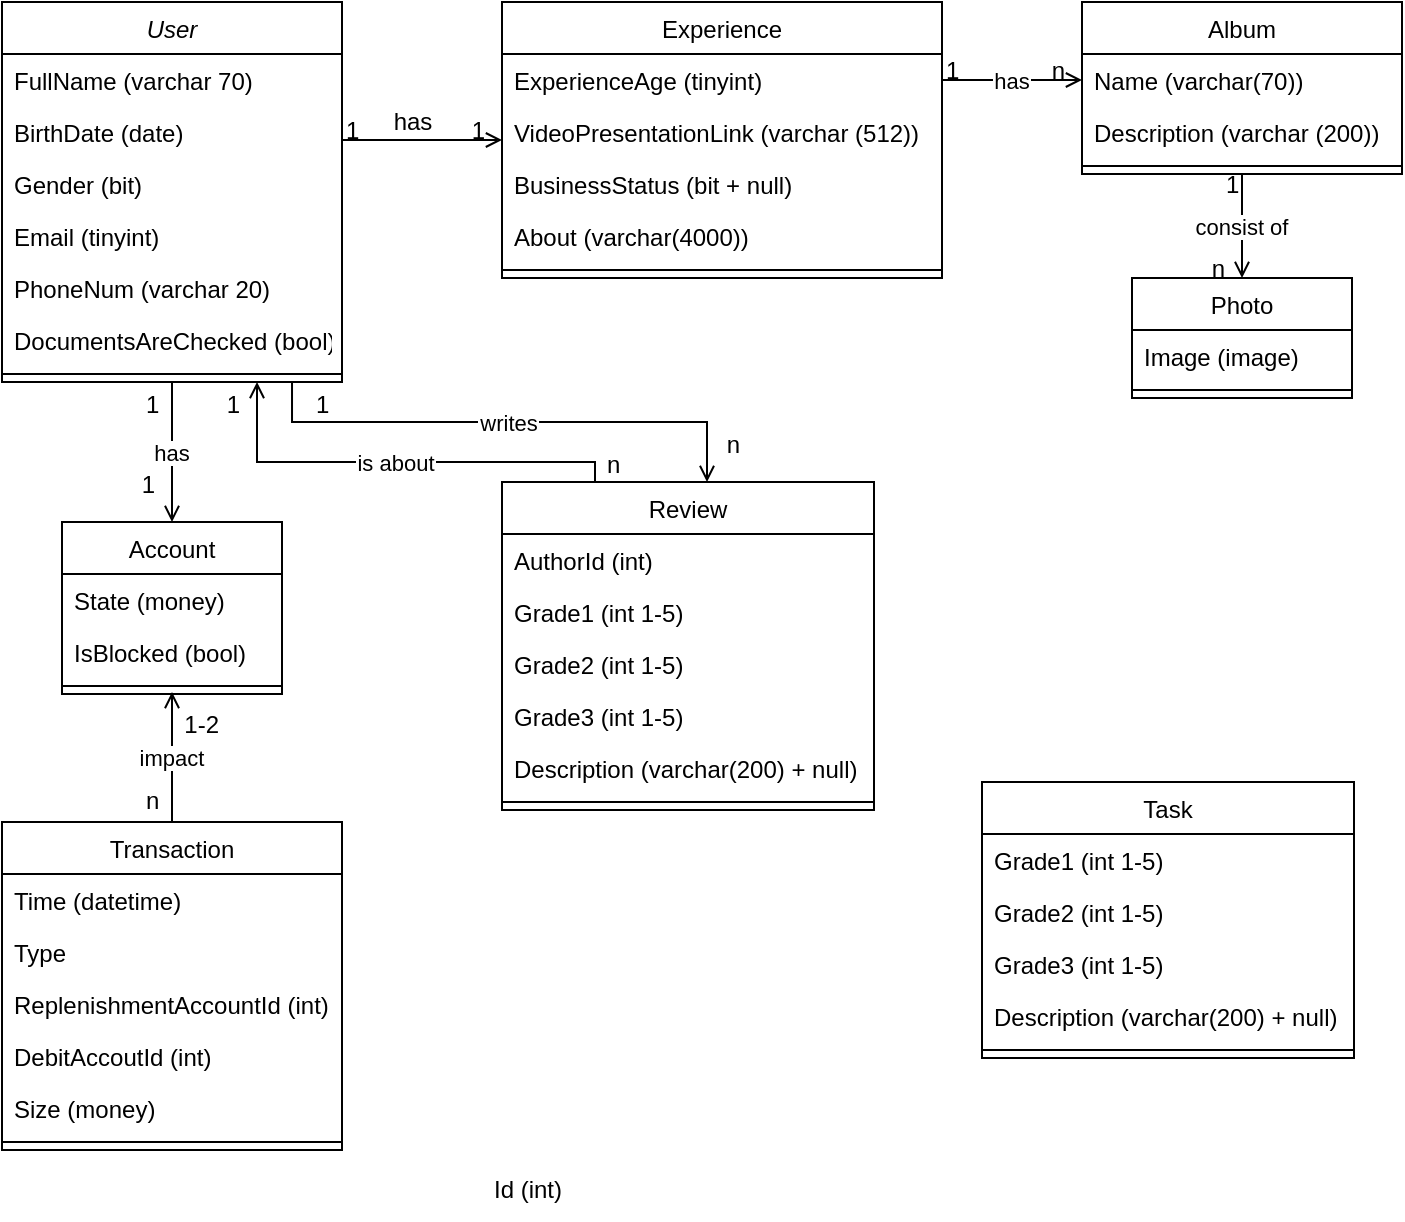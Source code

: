 <mxfile version="20.4.1" type="github">
  <diagram id="C5RBs43oDa-KdzZeNtuy" name="Page-1">
    <mxGraphModel dx="709" dy="773" grid="1" gridSize="10" guides="1" tooltips="1" connect="1" arrows="1" fold="1" page="1" pageScale="1" pageWidth="827" pageHeight="1169" math="0" shadow="0">
      <root>
        <mxCell id="WIyWlLk6GJQsqaUBKTNV-0" />
        <mxCell id="WIyWlLk6GJQsqaUBKTNV-1" parent="WIyWlLk6GJQsqaUBKTNV-0" />
        <mxCell id="zkfFHV4jXpPFQw0GAbJ--0" value="User" style="swimlane;fontStyle=2;align=center;verticalAlign=top;childLayout=stackLayout;horizontal=1;startSize=26;horizontalStack=0;resizeParent=1;resizeLast=0;collapsible=1;marginBottom=0;rounded=0;shadow=0;strokeWidth=1;" parent="WIyWlLk6GJQsqaUBKTNV-1" vertex="1">
          <mxGeometry x="30" y="20" width="170" height="190" as="geometry">
            <mxRectangle x="230" y="140" width="160" height="26" as="alternateBounds" />
          </mxGeometry>
        </mxCell>
        <mxCell id="zkfFHV4jXpPFQw0GAbJ--1" value="FullName (varchar 70)" style="text;align=left;verticalAlign=top;spacingLeft=4;spacingRight=4;overflow=hidden;rotatable=0;points=[[0,0.5],[1,0.5]];portConstraint=eastwest;" parent="zkfFHV4jXpPFQw0GAbJ--0" vertex="1">
          <mxGeometry y="26" width="170" height="26" as="geometry" />
        </mxCell>
        <mxCell id="zkfFHV4jXpPFQw0GAbJ--2" value="BirthDate (date)" style="text;align=left;verticalAlign=top;spacingLeft=4;spacingRight=4;overflow=hidden;rotatable=0;points=[[0,0.5],[1,0.5]];portConstraint=eastwest;rounded=0;shadow=0;html=0;" parent="zkfFHV4jXpPFQw0GAbJ--0" vertex="1">
          <mxGeometry y="52" width="170" height="26" as="geometry" />
        </mxCell>
        <mxCell id="9b4lhwUTX39YM-FcfUFE-1" value="Gender (bit)" style="text;align=left;verticalAlign=top;spacingLeft=4;spacingRight=4;overflow=hidden;rotatable=0;points=[[0,0.5],[1,0.5]];portConstraint=eastwest;" vertex="1" parent="zkfFHV4jXpPFQw0GAbJ--0">
          <mxGeometry y="78" width="170" height="26" as="geometry" />
        </mxCell>
        <mxCell id="9b4lhwUTX39YM-FcfUFE-3" value="Email (tinyint)" style="text;align=left;verticalAlign=top;spacingLeft=4;spacingRight=4;overflow=hidden;rotatable=0;points=[[0,0.5],[1,0.5]];portConstraint=eastwest;" vertex="1" parent="zkfFHV4jXpPFQw0GAbJ--0">
          <mxGeometry y="104" width="170" height="26" as="geometry" />
        </mxCell>
        <mxCell id="9b4lhwUTX39YM-FcfUFE-2" value="PhoneNum (varchar 20)" style="text;align=left;verticalAlign=top;spacingLeft=4;spacingRight=4;overflow=hidden;rotatable=0;points=[[0,0.5],[1,0.5]];portConstraint=eastwest;" vertex="1" parent="zkfFHV4jXpPFQw0GAbJ--0">
          <mxGeometry y="130" width="170" height="26" as="geometry" />
        </mxCell>
        <mxCell id="9b4lhwUTX39YM-FcfUFE-0" value="DocumentsAreChecked (bool)" style="text;align=left;verticalAlign=top;spacingLeft=4;spacingRight=4;overflow=hidden;rotatable=0;points=[[0,0.5],[1,0.5]];portConstraint=eastwest;" vertex="1" parent="zkfFHV4jXpPFQw0GAbJ--0">
          <mxGeometry y="156" width="170" height="26" as="geometry" />
        </mxCell>
        <mxCell id="zkfFHV4jXpPFQw0GAbJ--4" value="" style="line;html=1;strokeWidth=1;align=left;verticalAlign=middle;spacingTop=-1;spacingLeft=3;spacingRight=3;rotatable=0;labelPosition=right;points=[];portConstraint=eastwest;" parent="zkfFHV4jXpPFQw0GAbJ--0" vertex="1">
          <mxGeometry y="182" width="170" height="8" as="geometry" />
        </mxCell>
        <mxCell id="zkfFHV4jXpPFQw0GAbJ--17" value="Experience" style="swimlane;fontStyle=0;align=center;verticalAlign=top;childLayout=stackLayout;horizontal=1;startSize=26;horizontalStack=0;resizeParent=1;resizeLast=0;collapsible=1;marginBottom=0;rounded=0;shadow=0;strokeWidth=1;" parent="WIyWlLk6GJQsqaUBKTNV-1" vertex="1">
          <mxGeometry x="280" y="20" width="220" height="138" as="geometry">
            <mxRectangle x="550" y="140" width="160" height="26" as="alternateBounds" />
          </mxGeometry>
        </mxCell>
        <mxCell id="zkfFHV4jXpPFQw0GAbJ--18" value="ExperienceAge (tinyint)" style="text;align=left;verticalAlign=top;spacingLeft=4;spacingRight=4;overflow=hidden;rotatable=0;points=[[0,0.5],[1,0.5]];portConstraint=eastwest;" parent="zkfFHV4jXpPFQw0GAbJ--17" vertex="1">
          <mxGeometry y="26" width="220" height="26" as="geometry" />
        </mxCell>
        <mxCell id="zkfFHV4jXpPFQw0GAbJ--19" value="VideoPresentationLink (varchar (512))" style="text;align=left;verticalAlign=top;spacingLeft=4;spacingRight=4;overflow=hidden;rotatable=0;points=[[0,0.5],[1,0.5]];portConstraint=eastwest;rounded=0;shadow=0;html=0;" parent="zkfFHV4jXpPFQw0GAbJ--17" vertex="1">
          <mxGeometry y="52" width="220" height="26" as="geometry" />
        </mxCell>
        <mxCell id="zkfFHV4jXpPFQw0GAbJ--20" value="BusinessStatus (bit + null)" style="text;align=left;verticalAlign=top;spacingLeft=4;spacingRight=4;overflow=hidden;rotatable=0;points=[[0,0.5],[1,0.5]];portConstraint=eastwest;rounded=0;shadow=0;html=0;" parent="zkfFHV4jXpPFQw0GAbJ--17" vertex="1">
          <mxGeometry y="78" width="220" height="26" as="geometry" />
        </mxCell>
        <mxCell id="zkfFHV4jXpPFQw0GAbJ--21" value="About (varchar(4000))" style="text;align=left;verticalAlign=top;spacingLeft=4;spacingRight=4;overflow=hidden;rotatable=0;points=[[0,0.5],[1,0.5]];portConstraint=eastwest;rounded=0;shadow=0;html=0;" parent="zkfFHV4jXpPFQw0GAbJ--17" vertex="1">
          <mxGeometry y="104" width="220" height="26" as="geometry" />
        </mxCell>
        <mxCell id="zkfFHV4jXpPFQw0GAbJ--23" value="" style="line;html=1;strokeWidth=1;align=left;verticalAlign=middle;spacingTop=-1;spacingLeft=3;spacingRight=3;rotatable=0;labelPosition=right;points=[];portConstraint=eastwest;" parent="zkfFHV4jXpPFQw0GAbJ--17" vertex="1">
          <mxGeometry y="130" width="220" height="8" as="geometry" />
        </mxCell>
        <mxCell id="zkfFHV4jXpPFQw0GAbJ--26" value="" style="endArrow=open;shadow=0;strokeWidth=1;rounded=0;endFill=1;edgeStyle=elbowEdgeStyle;elbow=vertical;" parent="WIyWlLk6GJQsqaUBKTNV-1" source="zkfFHV4jXpPFQw0GAbJ--0" target="zkfFHV4jXpPFQw0GAbJ--17" edge="1">
          <mxGeometry x="0.5" y="41" relative="1" as="geometry">
            <mxPoint x="380" y="192" as="sourcePoint" />
            <mxPoint x="540" y="192" as="targetPoint" />
            <mxPoint x="-40" y="32" as="offset" />
          </mxGeometry>
        </mxCell>
        <mxCell id="zkfFHV4jXpPFQw0GAbJ--27" value="1" style="resizable=0;align=left;verticalAlign=bottom;labelBackgroundColor=none;fontSize=12;" parent="zkfFHV4jXpPFQw0GAbJ--26" connectable="0" vertex="1">
          <mxGeometry x="-1" relative="1" as="geometry">
            <mxPoint y="4" as="offset" />
          </mxGeometry>
        </mxCell>
        <mxCell id="zkfFHV4jXpPFQw0GAbJ--28" value="1" style="resizable=0;align=right;verticalAlign=bottom;labelBackgroundColor=none;fontSize=12;" parent="zkfFHV4jXpPFQw0GAbJ--26" connectable="0" vertex="1">
          <mxGeometry x="1" relative="1" as="geometry">
            <mxPoint x="-7" y="4" as="offset" />
          </mxGeometry>
        </mxCell>
        <mxCell id="zkfFHV4jXpPFQw0GAbJ--29" value="has" style="text;html=1;resizable=0;points=[];;align=center;verticalAlign=middle;labelBackgroundColor=none;rounded=0;shadow=0;strokeWidth=1;fontSize=12;" parent="zkfFHV4jXpPFQw0GAbJ--26" vertex="1" connectable="0">
          <mxGeometry x="0.5" y="49" relative="1" as="geometry">
            <mxPoint x="-25" y="40" as="offset" />
          </mxGeometry>
        </mxCell>
        <mxCell id="9b4lhwUTX39YM-FcfUFE-4" value="Account" style="swimlane;fontStyle=0;align=center;verticalAlign=top;childLayout=stackLayout;horizontal=1;startSize=26;horizontalStack=0;resizeParent=1;resizeLast=0;collapsible=1;marginBottom=0;rounded=0;shadow=0;strokeWidth=1;" vertex="1" parent="WIyWlLk6GJQsqaUBKTNV-1">
          <mxGeometry x="60" y="280" width="110" height="86" as="geometry">
            <mxRectangle x="550" y="140" width="160" height="26" as="alternateBounds" />
          </mxGeometry>
        </mxCell>
        <mxCell id="9b4lhwUTX39YM-FcfUFE-5" value="State (money)" style="text;align=left;verticalAlign=top;spacingLeft=4;spacingRight=4;overflow=hidden;rotatable=0;points=[[0,0.5],[1,0.5]];portConstraint=eastwest;" vertex="1" parent="9b4lhwUTX39YM-FcfUFE-4">
          <mxGeometry y="26" width="110" height="26" as="geometry" />
        </mxCell>
        <mxCell id="9b4lhwUTX39YM-FcfUFE-6" value="IsBlocked (bool)" style="text;align=left;verticalAlign=top;spacingLeft=4;spacingRight=4;overflow=hidden;rotatable=0;points=[[0,0.5],[1,0.5]];portConstraint=eastwest;rounded=0;shadow=0;html=0;" vertex="1" parent="9b4lhwUTX39YM-FcfUFE-4">
          <mxGeometry y="52" width="110" height="26" as="geometry" />
        </mxCell>
        <mxCell id="9b4lhwUTX39YM-FcfUFE-9" value="" style="line;html=1;strokeWidth=1;align=left;verticalAlign=middle;spacingTop=-1;spacingLeft=3;spacingRight=3;rotatable=0;labelPosition=right;points=[];portConstraint=eastwest;" vertex="1" parent="9b4lhwUTX39YM-FcfUFE-4">
          <mxGeometry y="78" width="110" height="8" as="geometry" />
        </mxCell>
        <mxCell id="9b4lhwUTX39YM-FcfUFE-10" value="Transaction" style="swimlane;fontStyle=0;align=center;verticalAlign=top;childLayout=stackLayout;horizontal=1;startSize=26;horizontalStack=0;resizeParent=1;resizeLast=0;collapsible=1;marginBottom=0;rounded=0;shadow=0;strokeWidth=1;" vertex="1" parent="WIyWlLk6GJQsqaUBKTNV-1">
          <mxGeometry x="30" y="430" width="170" height="164" as="geometry">
            <mxRectangle x="550" y="140" width="160" height="26" as="alternateBounds" />
          </mxGeometry>
        </mxCell>
        <mxCell id="9b4lhwUTX39YM-FcfUFE-11" value="Time (datetime)" style="text;align=left;verticalAlign=top;spacingLeft=4;spacingRight=4;overflow=hidden;rotatable=0;points=[[0,0.5],[1,0.5]];portConstraint=eastwest;" vertex="1" parent="9b4lhwUTX39YM-FcfUFE-10">
          <mxGeometry y="26" width="170" height="26" as="geometry" />
        </mxCell>
        <mxCell id="9b4lhwUTX39YM-FcfUFE-12" value="Type" style="text;align=left;verticalAlign=top;spacingLeft=4;spacingRight=4;overflow=hidden;rotatable=0;points=[[0,0.5],[1,0.5]];portConstraint=eastwest;rounded=0;shadow=0;html=0;" vertex="1" parent="9b4lhwUTX39YM-FcfUFE-10">
          <mxGeometry y="52" width="170" height="26" as="geometry" />
        </mxCell>
        <mxCell id="9b4lhwUTX39YM-FcfUFE-16" value="ReplenishmentAccountId (int)" style="text;align=left;verticalAlign=top;spacingLeft=4;spacingRight=4;overflow=hidden;rotatable=0;points=[[0,0.5],[1,0.5]];portConstraint=eastwest;" vertex="1" parent="9b4lhwUTX39YM-FcfUFE-10">
          <mxGeometry y="78" width="170" height="26" as="geometry" />
        </mxCell>
        <mxCell id="9b4lhwUTX39YM-FcfUFE-15" value="DebitAccoutId (int)" style="text;align=left;verticalAlign=top;spacingLeft=4;spacingRight=4;overflow=hidden;rotatable=0;points=[[0,0.5],[1,0.5]];portConstraint=eastwest;" vertex="1" parent="9b4lhwUTX39YM-FcfUFE-10">
          <mxGeometry y="104" width="170" height="26" as="geometry" />
        </mxCell>
        <mxCell id="9b4lhwUTX39YM-FcfUFE-14" value="Size (money)" style="text;align=left;verticalAlign=top;spacingLeft=4;spacingRight=4;overflow=hidden;rotatable=0;points=[[0,0.5],[1,0.5]];portConstraint=eastwest;" vertex="1" parent="9b4lhwUTX39YM-FcfUFE-10">
          <mxGeometry y="130" width="170" height="26" as="geometry" />
        </mxCell>
        <mxCell id="9b4lhwUTX39YM-FcfUFE-13" value="" style="line;html=1;strokeWidth=1;align=left;verticalAlign=middle;spacingTop=-1;spacingLeft=3;spacingRight=3;rotatable=0;labelPosition=right;points=[];portConstraint=eastwest;" vertex="1" parent="9b4lhwUTX39YM-FcfUFE-10">
          <mxGeometry y="156" width="170" height="8" as="geometry" />
        </mxCell>
        <mxCell id="9b4lhwUTX39YM-FcfUFE-17" value="Id (int)" style="text;align=left;verticalAlign=top;spacingLeft=4;spacingRight=4;overflow=hidden;rotatable=0;points=[[0,0.5],[1,0.5]];portConstraint=eastwest;" vertex="1" parent="WIyWlLk6GJQsqaUBKTNV-1">
          <mxGeometry x="270" y="600" width="170" height="26" as="geometry" />
        </mxCell>
        <mxCell id="9b4lhwUTX39YM-FcfUFE-19" value="Album" style="swimlane;fontStyle=0;align=center;verticalAlign=top;childLayout=stackLayout;horizontal=1;startSize=26;horizontalStack=0;resizeParent=1;resizeLast=0;collapsible=1;marginBottom=0;rounded=0;shadow=0;strokeWidth=1;" vertex="1" parent="WIyWlLk6GJQsqaUBKTNV-1">
          <mxGeometry x="570" y="20" width="160" height="86" as="geometry">
            <mxRectangle x="550" y="140" width="160" height="26" as="alternateBounds" />
          </mxGeometry>
        </mxCell>
        <mxCell id="9b4lhwUTX39YM-FcfUFE-20" value="Name (varchar(70))" style="text;align=left;verticalAlign=top;spacingLeft=4;spacingRight=4;overflow=hidden;rotatable=0;points=[[0,0.5],[1,0.5]];portConstraint=eastwest;" vertex="1" parent="9b4lhwUTX39YM-FcfUFE-19">
          <mxGeometry y="26" width="160" height="26" as="geometry" />
        </mxCell>
        <mxCell id="9b4lhwUTX39YM-FcfUFE-21" value="Description (varchar (200))" style="text;align=left;verticalAlign=top;spacingLeft=4;spacingRight=4;overflow=hidden;rotatable=0;points=[[0,0.5],[1,0.5]];portConstraint=eastwest;rounded=0;shadow=0;html=0;" vertex="1" parent="9b4lhwUTX39YM-FcfUFE-19">
          <mxGeometry y="52" width="160" height="26" as="geometry" />
        </mxCell>
        <mxCell id="9b4lhwUTX39YM-FcfUFE-22" value="" style="line;html=1;strokeWidth=1;align=left;verticalAlign=middle;spacingTop=-1;spacingLeft=3;spacingRight=3;rotatable=0;labelPosition=right;points=[];portConstraint=eastwest;" vertex="1" parent="9b4lhwUTX39YM-FcfUFE-19">
          <mxGeometry y="78" width="160" height="8" as="geometry" />
        </mxCell>
        <mxCell id="9b4lhwUTX39YM-FcfUFE-24" value="Photo" style="swimlane;fontStyle=0;align=center;verticalAlign=top;childLayout=stackLayout;horizontal=1;startSize=26;horizontalStack=0;resizeParent=1;resizeLast=0;collapsible=1;marginBottom=0;rounded=0;shadow=0;strokeWidth=1;" vertex="1" parent="WIyWlLk6GJQsqaUBKTNV-1">
          <mxGeometry x="595" y="158" width="110" height="60" as="geometry">
            <mxRectangle x="570" y="140" width="160" height="26" as="alternateBounds" />
          </mxGeometry>
        </mxCell>
        <mxCell id="9b4lhwUTX39YM-FcfUFE-25" value="Image (image)" style="text;align=left;verticalAlign=top;spacingLeft=4;spacingRight=4;overflow=hidden;rotatable=0;points=[[0,0.5],[1,0.5]];portConstraint=eastwest;" vertex="1" parent="9b4lhwUTX39YM-FcfUFE-24">
          <mxGeometry y="26" width="110" height="26" as="geometry" />
        </mxCell>
        <mxCell id="9b4lhwUTX39YM-FcfUFE-27" value="" style="line;html=1;strokeWidth=1;align=left;verticalAlign=middle;spacingTop=-1;spacingLeft=3;spacingRight=3;rotatable=0;labelPosition=right;points=[];portConstraint=eastwest;" vertex="1" parent="9b4lhwUTX39YM-FcfUFE-24">
          <mxGeometry y="52" width="110" height="8" as="geometry" />
        </mxCell>
        <mxCell id="9b4lhwUTX39YM-FcfUFE-33" value="has" style="endArrow=open;shadow=0;strokeWidth=1;rounded=0;endFill=1;edgeStyle=elbowEdgeStyle;elbow=vertical;exitX=0.5;exitY=1;exitDx=0;exitDy=0;entryX=0.5;entryY=0;entryDx=0;entryDy=0;" edge="1" parent="WIyWlLk6GJQsqaUBKTNV-1" source="zkfFHV4jXpPFQw0GAbJ--0" target="9b4lhwUTX39YM-FcfUFE-4">
          <mxGeometry relative="1" as="geometry">
            <mxPoint x="190" y="250" as="sourcePoint" />
            <mxPoint x="270" y="250" as="targetPoint" />
            <mxPoint as="offset" />
          </mxGeometry>
        </mxCell>
        <mxCell id="9b4lhwUTX39YM-FcfUFE-34" value="1" style="resizable=0;align=left;verticalAlign=bottom;labelBackgroundColor=none;fontSize=12;" connectable="0" vertex="1" parent="9b4lhwUTX39YM-FcfUFE-33">
          <mxGeometry x="-1" relative="1" as="geometry">
            <mxPoint x="-15" y="20" as="offset" />
          </mxGeometry>
        </mxCell>
        <mxCell id="9b4lhwUTX39YM-FcfUFE-35" value="1" style="resizable=0;align=right;verticalAlign=bottom;labelBackgroundColor=none;fontSize=12;" connectable="0" vertex="1" parent="9b4lhwUTX39YM-FcfUFE-33">
          <mxGeometry x="1" relative="1" as="geometry">
            <mxPoint x="-7" y="-10" as="offset" />
          </mxGeometry>
        </mxCell>
        <mxCell id="9b4lhwUTX39YM-FcfUFE-38" value="impact" style="endArrow=open;shadow=0;strokeWidth=1;rounded=0;endFill=1;edgeStyle=elbowEdgeStyle;elbow=vertical;exitX=0.5;exitY=0;exitDx=0;exitDy=0;entryX=0.5;entryY=0.875;entryDx=0;entryDy=0;entryPerimeter=0;" edge="1" parent="WIyWlLk6GJQsqaUBKTNV-1" source="9b4lhwUTX39YM-FcfUFE-10" target="9b4lhwUTX39YM-FcfUFE-9">
          <mxGeometry relative="1" as="geometry">
            <mxPoint x="370" y="280" as="sourcePoint" />
            <mxPoint x="340" y="360" as="targetPoint" />
            <mxPoint as="offset" />
          </mxGeometry>
        </mxCell>
        <mxCell id="9b4lhwUTX39YM-FcfUFE-39" value="n" style="resizable=0;align=left;verticalAlign=bottom;labelBackgroundColor=none;fontSize=12;" connectable="0" vertex="1" parent="9b4lhwUTX39YM-FcfUFE-38">
          <mxGeometry x="-1" relative="1" as="geometry">
            <mxPoint x="-15" y="-2" as="offset" />
          </mxGeometry>
        </mxCell>
        <mxCell id="9b4lhwUTX39YM-FcfUFE-40" value="1-2" style="resizable=0;align=right;verticalAlign=bottom;labelBackgroundColor=none;fontSize=12;" connectable="0" vertex="1" parent="9b4lhwUTX39YM-FcfUFE-38">
          <mxGeometry x="1" relative="1" as="geometry">
            <mxPoint x="25" y="25" as="offset" />
          </mxGeometry>
        </mxCell>
        <mxCell id="9b4lhwUTX39YM-FcfUFE-43" value="has" style="endArrow=open;shadow=0;strokeWidth=1;rounded=0;endFill=1;edgeStyle=elbowEdgeStyle;elbow=vertical;entryX=0;entryY=0.5;entryDx=0;entryDy=0;exitX=1;exitY=0.5;exitDx=0;exitDy=0;" edge="1" parent="WIyWlLk6GJQsqaUBKTNV-1" source="zkfFHV4jXpPFQw0GAbJ--18" target="9b4lhwUTX39YM-FcfUFE-20">
          <mxGeometry relative="1" as="geometry">
            <mxPoint x="490" y="180" as="sourcePoint" />
            <mxPoint x="500" y="340" as="targetPoint" />
            <mxPoint as="offset" />
          </mxGeometry>
        </mxCell>
        <mxCell id="9b4lhwUTX39YM-FcfUFE-44" value="1" style="resizable=0;align=left;verticalAlign=bottom;labelBackgroundColor=none;fontSize=12;" connectable="0" vertex="1" parent="9b4lhwUTX39YM-FcfUFE-43">
          <mxGeometry x="-1" relative="1" as="geometry">
            <mxPoint y="4" as="offset" />
          </mxGeometry>
        </mxCell>
        <mxCell id="9b4lhwUTX39YM-FcfUFE-45" value="n" style="resizable=0;align=right;verticalAlign=bottom;labelBackgroundColor=none;fontSize=12;" connectable="0" vertex="1" parent="9b4lhwUTX39YM-FcfUFE-43">
          <mxGeometry x="1" relative="1" as="geometry">
            <mxPoint x="-7" y="4" as="offset" />
          </mxGeometry>
        </mxCell>
        <mxCell id="9b4lhwUTX39YM-FcfUFE-49" value="consist of" style="endArrow=open;shadow=0;strokeWidth=1;rounded=0;endFill=1;edgeStyle=elbowEdgeStyle;elbow=vertical;exitX=0.5;exitY=1;exitDx=0;exitDy=0;entryX=0.5;entryY=0;entryDx=0;entryDy=0;" edge="1" parent="WIyWlLk6GJQsqaUBKTNV-1" source="9b4lhwUTX39YM-FcfUFE-19" target="9b4lhwUTX39YM-FcfUFE-24">
          <mxGeometry relative="1" as="geometry">
            <mxPoint x="470" y="240" as="sourcePoint" />
            <mxPoint x="440" y="320" as="targetPoint" />
            <mxPoint as="offset" />
          </mxGeometry>
        </mxCell>
        <mxCell id="9b4lhwUTX39YM-FcfUFE-50" value="1" style="resizable=0;align=left;verticalAlign=bottom;labelBackgroundColor=none;fontSize=12;" connectable="0" vertex="1" parent="9b4lhwUTX39YM-FcfUFE-49">
          <mxGeometry x="-1" relative="1" as="geometry">
            <mxPoint x="-10" y="14" as="offset" />
          </mxGeometry>
        </mxCell>
        <mxCell id="9b4lhwUTX39YM-FcfUFE-51" value="n" style="resizable=0;align=right;verticalAlign=bottom;labelBackgroundColor=none;fontSize=12;" connectable="0" vertex="1" parent="9b4lhwUTX39YM-FcfUFE-49">
          <mxGeometry x="1" relative="1" as="geometry">
            <mxPoint x="-7" y="4" as="offset" />
          </mxGeometry>
        </mxCell>
        <mxCell id="9b4lhwUTX39YM-FcfUFE-54" value="Review" style="swimlane;fontStyle=0;align=center;verticalAlign=top;childLayout=stackLayout;horizontal=1;startSize=26;horizontalStack=0;resizeParent=1;resizeLast=0;collapsible=1;marginBottom=0;rounded=0;shadow=0;strokeWidth=1;" vertex="1" parent="WIyWlLk6GJQsqaUBKTNV-1">
          <mxGeometry x="280" y="260" width="186" height="164" as="geometry">
            <mxRectangle x="570" y="140" width="160" height="26" as="alternateBounds" />
          </mxGeometry>
        </mxCell>
        <mxCell id="9b4lhwUTX39YM-FcfUFE-86" value="AuthorId (int)" style="text;align=left;verticalAlign=top;spacingLeft=4;spacingRight=4;overflow=hidden;rotatable=0;points=[[0,0.5],[1,0.5]];portConstraint=eastwest;" vertex="1" parent="9b4lhwUTX39YM-FcfUFE-54">
          <mxGeometry y="26" width="186" height="26" as="geometry" />
        </mxCell>
        <mxCell id="9b4lhwUTX39YM-FcfUFE-57" value="Grade1 (int 1-5)" style="text;align=left;verticalAlign=top;spacingLeft=4;spacingRight=4;overflow=hidden;rotatable=0;points=[[0,0.5],[1,0.5]];portConstraint=eastwest;" vertex="1" parent="9b4lhwUTX39YM-FcfUFE-54">
          <mxGeometry y="52" width="186" height="26" as="geometry" />
        </mxCell>
        <mxCell id="9b4lhwUTX39YM-FcfUFE-59" value="Grade2 (int 1-5)" style="text;align=left;verticalAlign=top;spacingLeft=4;spacingRight=4;overflow=hidden;rotatable=0;points=[[0,0.5],[1,0.5]];portConstraint=eastwest;" vertex="1" parent="9b4lhwUTX39YM-FcfUFE-54">
          <mxGeometry y="78" width="186" height="26" as="geometry" />
        </mxCell>
        <mxCell id="9b4lhwUTX39YM-FcfUFE-58" value="Grade3 (int 1-5)" style="text;align=left;verticalAlign=top;spacingLeft=4;spacingRight=4;overflow=hidden;rotatable=0;points=[[0,0.5],[1,0.5]];portConstraint=eastwest;" vertex="1" parent="9b4lhwUTX39YM-FcfUFE-54">
          <mxGeometry y="104" width="186" height="26" as="geometry" />
        </mxCell>
        <mxCell id="9b4lhwUTX39YM-FcfUFE-60" value="Description (varchar(200) + null)" style="text;align=left;verticalAlign=top;spacingLeft=4;spacingRight=4;overflow=hidden;rotatable=0;points=[[0,0.5],[1,0.5]];portConstraint=eastwest;" vertex="1" parent="9b4lhwUTX39YM-FcfUFE-54">
          <mxGeometry y="130" width="186" height="26" as="geometry" />
        </mxCell>
        <mxCell id="9b4lhwUTX39YM-FcfUFE-56" value="" style="line;html=1;strokeWidth=1;align=left;verticalAlign=middle;spacingTop=-1;spacingLeft=3;spacingRight=3;rotatable=0;labelPosition=right;points=[];portConstraint=eastwest;" vertex="1" parent="9b4lhwUTX39YM-FcfUFE-54">
          <mxGeometry y="156" width="186" height="8" as="geometry" />
        </mxCell>
        <mxCell id="9b4lhwUTX39YM-FcfUFE-62" value="writes" style="endArrow=open;shadow=0;strokeWidth=1;rounded=0;endFill=1;edgeStyle=elbowEdgeStyle;elbow=vertical;entryX=0.5;entryY=0;entryDx=0;entryDy=0;exitX=0.853;exitY=1;exitDx=0;exitDy=0;exitPerimeter=0;" edge="1" parent="WIyWlLk6GJQsqaUBKTNV-1" source="zkfFHV4jXpPFQw0GAbJ--4">
          <mxGeometry relative="1" as="geometry">
            <mxPoint x="210" y="190" as="sourcePoint" />
            <mxPoint x="382.5" y="260" as="targetPoint" />
            <mxPoint as="offset" />
            <Array as="points">
              <mxPoint x="250" y="230" />
              <mxPoint x="360" y="220" />
              <mxPoint x="350" y="190" />
              <mxPoint x="300" y="190" />
              <mxPoint x="280" y="163" />
            </Array>
          </mxGeometry>
        </mxCell>
        <mxCell id="9b4lhwUTX39YM-FcfUFE-63" value="1" style="resizable=0;align=left;verticalAlign=bottom;labelBackgroundColor=none;fontSize=12;" connectable="0" vertex="1" parent="9b4lhwUTX39YM-FcfUFE-62">
          <mxGeometry x="-1" relative="1" as="geometry">
            <mxPoint x="10" y="20" as="offset" />
          </mxGeometry>
        </mxCell>
        <mxCell id="9b4lhwUTX39YM-FcfUFE-64" value="n" style="resizable=0;align=right;verticalAlign=bottom;labelBackgroundColor=none;fontSize=12;" connectable="0" vertex="1" parent="9b4lhwUTX39YM-FcfUFE-62">
          <mxGeometry x="1" relative="1" as="geometry">
            <mxPoint x="18" y="-10" as="offset" />
          </mxGeometry>
        </mxCell>
        <mxCell id="9b4lhwUTX39YM-FcfUFE-65" value="is about" style="endArrow=open;shadow=0;strokeWidth=1;rounded=0;endFill=1;edgeStyle=elbowEdgeStyle;elbow=vertical;exitX=0.25;exitY=0;exitDx=0;exitDy=0;entryX=0.75;entryY=1;entryDx=0;entryDy=0;" edge="1" parent="WIyWlLk6GJQsqaUBKTNV-1" source="9b4lhwUTX39YM-FcfUFE-54" target="zkfFHV4jXpPFQw0GAbJ--0">
          <mxGeometry relative="1" as="geometry">
            <mxPoint x="210" y="199" as="sourcePoint" />
            <mxPoint x="382.5" y="270" as="targetPoint" />
            <mxPoint as="offset" />
            <Array as="points">
              <mxPoint x="310" y="250" />
              <mxPoint x="220" y="230" />
              <mxPoint x="350" y="200" />
              <mxPoint x="300" y="200" />
              <mxPoint x="280" y="173" />
            </Array>
          </mxGeometry>
        </mxCell>
        <mxCell id="9b4lhwUTX39YM-FcfUFE-66" value="n" style="resizable=0;align=left;verticalAlign=bottom;labelBackgroundColor=none;fontSize=12;" connectable="0" vertex="1" parent="9b4lhwUTX39YM-FcfUFE-65">
          <mxGeometry x="-1" relative="1" as="geometry">
            <mxPoint x="4" as="offset" />
          </mxGeometry>
        </mxCell>
        <mxCell id="9b4lhwUTX39YM-FcfUFE-67" value="1" style="resizable=0;align=right;verticalAlign=bottom;labelBackgroundColor=none;fontSize=12;" connectable="0" vertex="1" parent="9b4lhwUTX39YM-FcfUFE-65">
          <mxGeometry x="1" relative="1" as="geometry">
            <mxPoint x="-7" y="20" as="offset" />
          </mxGeometry>
        </mxCell>
        <mxCell id="9b4lhwUTX39YM-FcfUFE-68" value="Task" style="swimlane;fontStyle=0;align=center;verticalAlign=top;childLayout=stackLayout;horizontal=1;startSize=26;horizontalStack=0;resizeParent=1;resizeLast=0;collapsible=1;marginBottom=0;rounded=0;shadow=0;strokeWidth=1;" vertex="1" parent="WIyWlLk6GJQsqaUBKTNV-1">
          <mxGeometry x="520" y="410" width="186" height="138" as="geometry">
            <mxRectangle x="570" y="140" width="160" height="26" as="alternateBounds" />
          </mxGeometry>
        </mxCell>
        <mxCell id="9b4lhwUTX39YM-FcfUFE-69" value="Grade1 (int 1-5)" style="text;align=left;verticalAlign=top;spacingLeft=4;spacingRight=4;overflow=hidden;rotatable=0;points=[[0,0.5],[1,0.5]];portConstraint=eastwest;" vertex="1" parent="9b4lhwUTX39YM-FcfUFE-68">
          <mxGeometry y="26" width="186" height="26" as="geometry" />
        </mxCell>
        <mxCell id="9b4lhwUTX39YM-FcfUFE-70" value="Grade2 (int 1-5)" style="text;align=left;verticalAlign=top;spacingLeft=4;spacingRight=4;overflow=hidden;rotatable=0;points=[[0,0.5],[1,0.5]];portConstraint=eastwest;" vertex="1" parent="9b4lhwUTX39YM-FcfUFE-68">
          <mxGeometry y="52" width="186" height="26" as="geometry" />
        </mxCell>
        <mxCell id="9b4lhwUTX39YM-FcfUFE-71" value="Grade3 (int 1-5)" style="text;align=left;verticalAlign=top;spacingLeft=4;spacingRight=4;overflow=hidden;rotatable=0;points=[[0,0.5],[1,0.5]];portConstraint=eastwest;" vertex="1" parent="9b4lhwUTX39YM-FcfUFE-68">
          <mxGeometry y="78" width="186" height="26" as="geometry" />
        </mxCell>
        <mxCell id="9b4lhwUTX39YM-FcfUFE-72" value="Description (varchar(200) + null)" style="text;align=left;verticalAlign=top;spacingLeft=4;spacingRight=4;overflow=hidden;rotatable=0;points=[[0,0.5],[1,0.5]];portConstraint=eastwest;" vertex="1" parent="9b4lhwUTX39YM-FcfUFE-68">
          <mxGeometry y="104" width="186" height="26" as="geometry" />
        </mxCell>
        <mxCell id="9b4lhwUTX39YM-FcfUFE-73" value="" style="line;html=1;strokeWidth=1;align=left;verticalAlign=middle;spacingTop=-1;spacingLeft=3;spacingRight=3;rotatable=0;labelPosition=right;points=[];portConstraint=eastwest;" vertex="1" parent="9b4lhwUTX39YM-FcfUFE-68">
          <mxGeometry y="130" width="186" height="8" as="geometry" />
        </mxCell>
      </root>
    </mxGraphModel>
  </diagram>
</mxfile>
